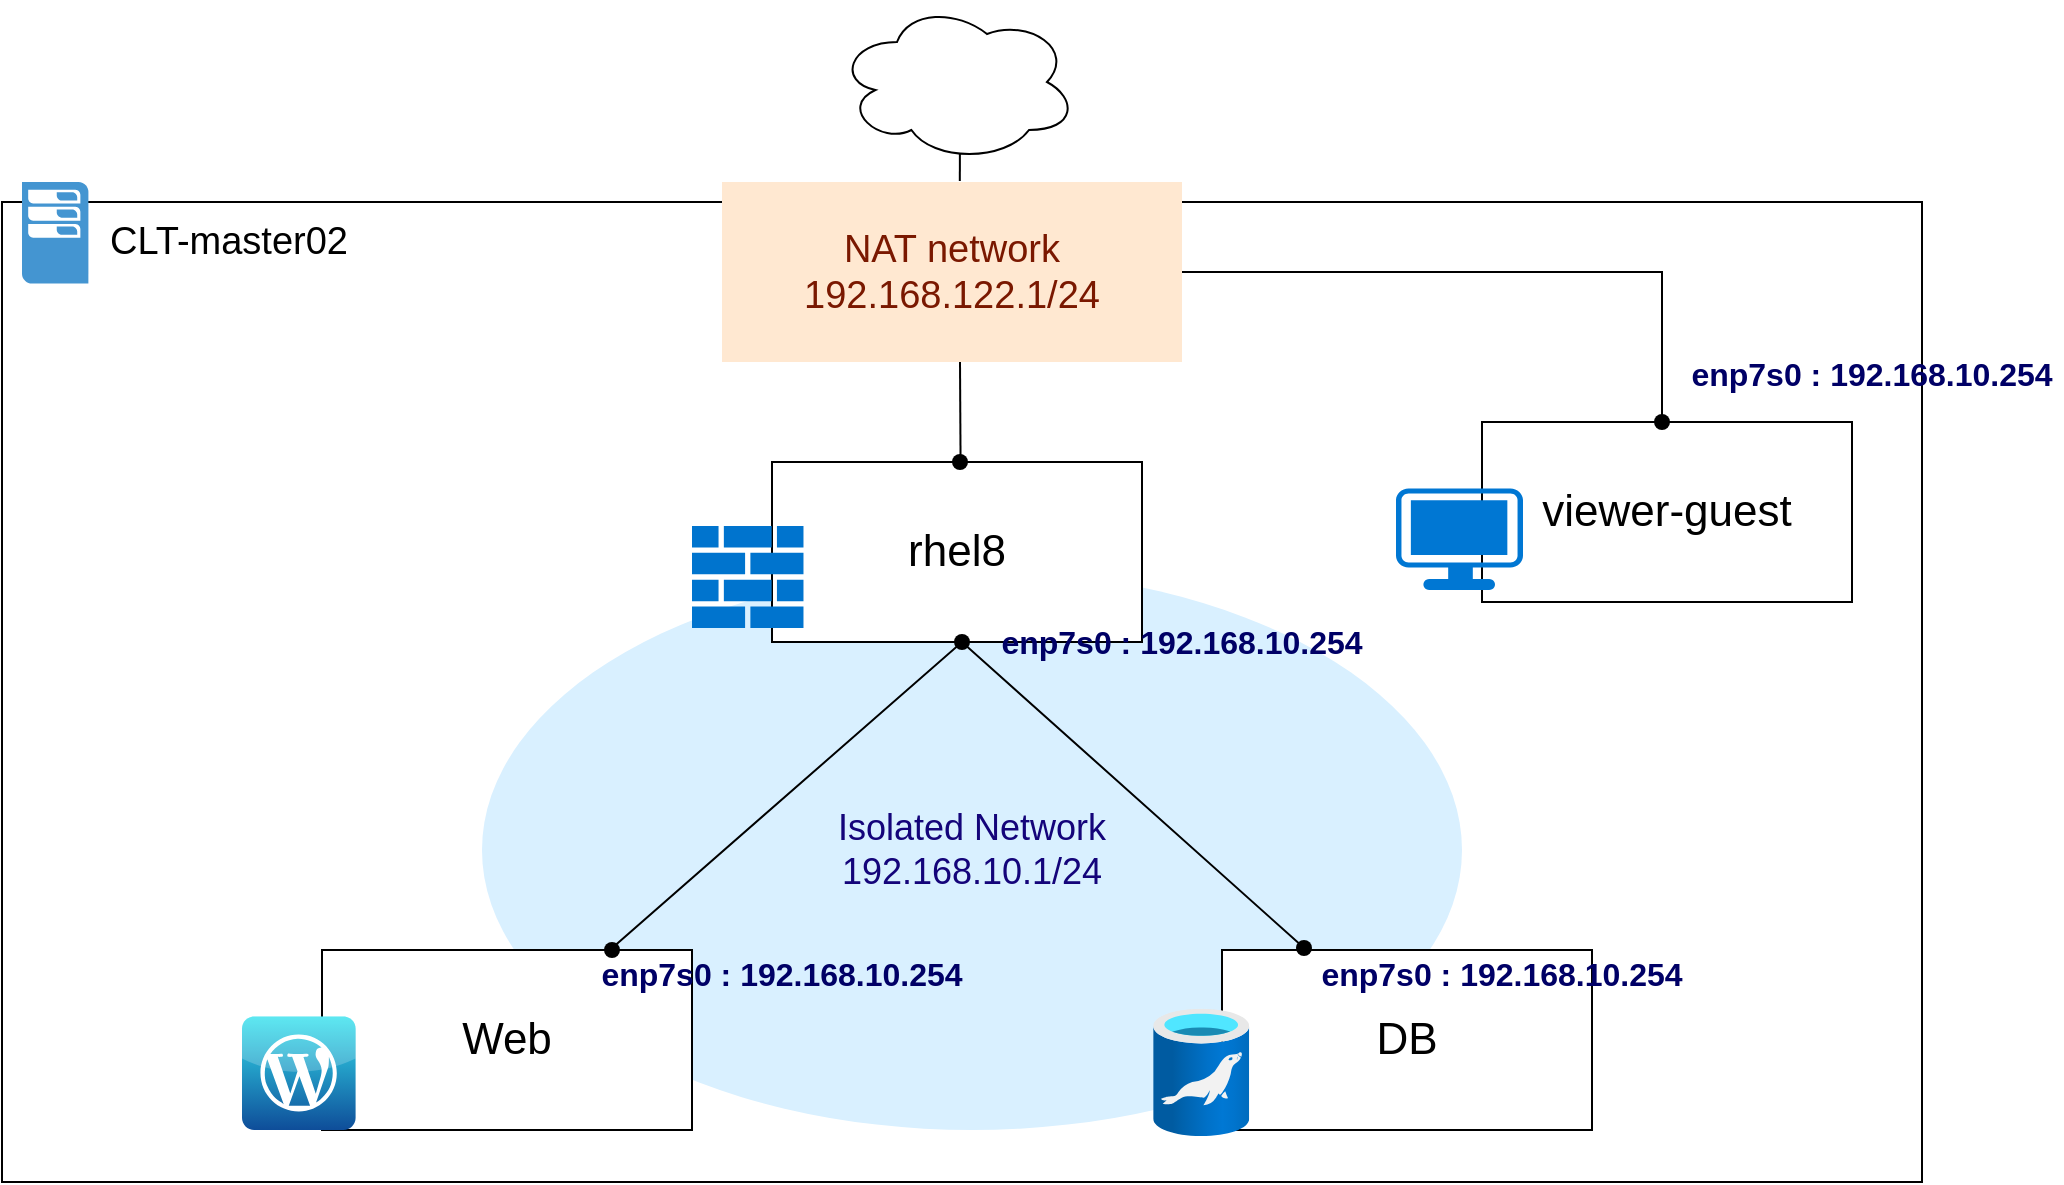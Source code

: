 <mxfile version="20.8.13" type="github">
  <diagram name="페이지-1" id="E3Nfmj0UPKqn4euKRgJr">
    <mxGraphModel dx="1656" dy="818" grid="1" gridSize="10" guides="1" tooltips="1" connect="1" arrows="1" fold="1" page="1" pageScale="1" pageWidth="1169" pageHeight="827" math="0" shadow="0">
      <root>
        <mxCell id="0" />
        <mxCell id="1" style="locked=1;" parent="0" />
        <mxCell id="SxxazjnEcDOOSWcFCbGN-16" value="" style="group" vertex="1" connectable="0" parent="1">
          <mxGeometry x="105" y="170" width="960" height="500" as="geometry" />
        </mxCell>
        <mxCell id="SxxazjnEcDOOSWcFCbGN-1" value="" style="rounded=0;whiteSpace=wrap;html=1;" vertex="1" parent="SxxazjnEcDOOSWcFCbGN-16">
          <mxGeometry y="10" width="960" height="490" as="geometry" />
        </mxCell>
        <mxCell id="SxxazjnEcDOOSWcFCbGN-2" value="" style="pointerEvents=1;shadow=0;dashed=0;html=1;strokeColor=none;fillColor=#4495D1;labelPosition=center;verticalLabelPosition=bottom;verticalAlign=top;align=center;outlineConnect=0;shape=mxgraph.veeam.2d.esx_esxi;" vertex="1" parent="SxxazjnEcDOOSWcFCbGN-16">
          <mxGeometry x="10" width="33.2" height="50.8" as="geometry" />
        </mxCell>
        <mxCell id="SxxazjnEcDOOSWcFCbGN-3" value="&lt;font style=&quot;font-size: 19px;&quot;&gt;CLT-master02&lt;/font&gt;" style="text;html=1;strokeColor=none;fillColor=none;align=center;verticalAlign=middle;whiteSpace=wrap;rounded=0;" vertex="1" parent="SxxazjnEcDOOSWcFCbGN-16">
          <mxGeometry x="50" y="10" width="126.8" height="39.6" as="geometry" />
        </mxCell>
        <mxCell id="SxxazjnEcDOOSWcFCbGN-19" value="0.5" style="locked=1;" parent="0" />
        <mxCell id="SxxazjnEcDOOSWcFCbGN-20" value="&lt;font color=&quot;#14047a&quot; style=&quot;font-size: 18px;&quot;&gt;Isolated Network&lt;br&gt;192.168.10.1/24&lt;/font&gt;" style="ellipse;whiteSpace=wrap;html=1;fillColor=#D9F0FF;strokeColor=none;" vertex="1" parent="SxxazjnEcDOOSWcFCbGN-19">
          <mxGeometry x="345" y="364" width="490" height="280" as="geometry" />
        </mxCell>
        <mxCell id="SxxazjnEcDOOSWcFCbGN-21" value="&lt;font color=&quot;#7a1800&quot;&gt;NAT network&lt;br&gt;192.168.122.1/24&lt;/font&gt;" style="rounded=0;whiteSpace=wrap;html=1;fontSize=19;fontColor=#14047A;fillColor=#FFE8D1;strokeColor=none;" vertex="1" parent="SxxazjnEcDOOSWcFCbGN-19">
          <mxGeometry x="465" y="170" width="230" height="90" as="geometry" />
        </mxCell>
        <mxCell id="SxxazjnEcDOOSWcFCbGN-24" value="line" style="locked=1;" parent="0" />
        <mxCell id="SxxazjnEcDOOSWcFCbGN-26" value="" style="endArrow=none;html=1;rounded=0;fontSize=22;fontColor=#7A1800;" edge="1" parent="SxxazjnEcDOOSWcFCbGN-24" source="SxxazjnEcDOOSWcFCbGN-11" target="SxxazjnEcDOOSWcFCbGN-13">
          <mxGeometry width="50" height="50" relative="1" as="geometry">
            <mxPoint x="615" y="560" as="sourcePoint" />
            <mxPoint x="665" y="510" as="targetPoint" />
            <Array as="points">
              <mxPoint x="585" y="400" />
            </Array>
          </mxGeometry>
        </mxCell>
        <mxCell id="SxxazjnEcDOOSWcFCbGN-27" value="" style="endArrow=none;html=1;rounded=0;fontSize=22;fontColor=#7A1800;exitX=0.534;exitY=0.99;exitDx=0;exitDy=0;exitPerimeter=0;" edge="1" parent="SxxazjnEcDOOSWcFCbGN-24">
          <mxGeometry width="50" height="50" relative="1" as="geometry">
            <mxPoint x="584.79" y="399.1" as="sourcePoint" />
            <mxPoint x="584" y="260" as="targetPoint" />
          </mxGeometry>
        </mxCell>
        <mxCell id="SxxazjnEcDOOSWcFCbGN-28" value="" style="endArrow=none;html=1;rounded=0;fontSize=22;fontColor=#7A1800;" edge="1" parent="SxxazjnEcDOOSWcFCbGN-24" target="SxxazjnEcDOOSWcFCbGN-21">
          <mxGeometry width="50" height="50" relative="1" as="geometry">
            <mxPoint x="935" y="290" as="sourcePoint" />
            <mxPoint x="675" y="360" as="targetPoint" />
            <Array as="points">
              <mxPoint x="935" y="215" />
            </Array>
          </mxGeometry>
        </mxCell>
        <mxCell id="SxxazjnEcDOOSWcFCbGN-29" value="" style="endArrow=none;html=1;rounded=0;fontSize=22;fontColor=#7A1800;exitX=0.517;exitY=-0.005;exitDx=0;exitDy=0;exitPerimeter=0;" edge="1" parent="SxxazjnEcDOOSWcFCbGN-24" source="SxxazjnEcDOOSWcFCbGN-21">
          <mxGeometry width="50" height="50" relative="1" as="geometry">
            <mxPoint x="575" y="160" as="sourcePoint" />
            <mxPoint x="584" y="140" as="targetPoint" />
          </mxGeometry>
        </mxCell>
        <mxCell id="SxxazjnEcDOOSWcFCbGN-8" value="001" style="locked=1;" parent="0" />
        <mxCell id="SxxazjnEcDOOSWcFCbGN-9" value="&lt;font style=&quot;font-size: 22px;&quot;&gt;rhel8&lt;/font&gt;" style="rounded=0;whiteSpace=wrap;html=1;" vertex="1" parent="SxxazjnEcDOOSWcFCbGN-8">
          <mxGeometry x="490" y="310" width="185" height="90" as="geometry" />
        </mxCell>
        <mxCell id="SxxazjnEcDOOSWcFCbGN-10" value="" style="shape=image;html=1;verticalAlign=top;verticalLabelPosition=bottom;labelBackgroundColor=#ffffff;imageAspect=0;aspect=fixed;image=https://cdn1.iconfinder.com/data/icons/Futurosoft%20Icons%200.5.2/128x128/apps/redhat.png" vertex="1" parent="SxxazjnEcDOOSWcFCbGN-8">
          <mxGeometry x="450" y="280" width="59.2" height="59.2" as="geometry" />
        </mxCell>
        <mxCell id="SxxazjnEcDOOSWcFCbGN-11" value="&lt;font style=&quot;font-size: 22px;&quot;&gt;Web&lt;/font&gt;" style="rounded=0;whiteSpace=wrap;html=1;" vertex="1" parent="SxxazjnEcDOOSWcFCbGN-8">
          <mxGeometry x="265" y="554" width="185" height="90" as="geometry" />
        </mxCell>
        <mxCell id="SxxazjnEcDOOSWcFCbGN-12" value="" style="shape=image;html=1;verticalAlign=top;verticalLabelPosition=bottom;labelBackgroundColor=#ffffff;imageAspect=0;aspect=fixed;image=https://cdn1.iconfinder.com/data/icons/Futurosoft%20Icons%200.5.2/128x128/apps/redhat.png" vertex="1" parent="SxxazjnEcDOOSWcFCbGN-8">
          <mxGeometry x="225" y="524" width="59.2" height="59.2" as="geometry" />
        </mxCell>
        <mxCell id="SxxazjnEcDOOSWcFCbGN-13" value="&lt;font style=&quot;font-size: 22px;&quot;&gt;DB&lt;/font&gt;" style="rounded=0;whiteSpace=wrap;html=1;" vertex="1" parent="SxxazjnEcDOOSWcFCbGN-8">
          <mxGeometry x="715" y="554" width="185" height="90" as="geometry" />
        </mxCell>
        <mxCell id="SxxazjnEcDOOSWcFCbGN-14" value="" style="shape=image;html=1;verticalAlign=top;verticalLabelPosition=bottom;labelBackgroundColor=#ffffff;imageAspect=0;aspect=fixed;image=https://cdn1.iconfinder.com/data/icons/Futurosoft%20Icons%200.5.2/128x128/apps/redhat.png" vertex="1" parent="SxxazjnEcDOOSWcFCbGN-8">
          <mxGeometry x="675" y="524" width="59.2" height="59.2" as="geometry" />
        </mxCell>
        <mxCell id="SxxazjnEcDOOSWcFCbGN-22" value="&lt;font style=&quot;font-size: 22px;&quot;&gt;viewer-guest&lt;/font&gt;" style="rounded=0;whiteSpace=wrap;html=1;" vertex="1" parent="SxxazjnEcDOOSWcFCbGN-8">
          <mxGeometry x="845" y="290" width="185" height="90" as="geometry" />
        </mxCell>
        <mxCell id="SxxazjnEcDOOSWcFCbGN-23" value="" style="shape=image;html=1;verticalAlign=top;verticalLabelPosition=bottom;labelBackgroundColor=#ffffff;imageAspect=0;aspect=fixed;image=https://cdn1.iconfinder.com/data/icons/Futurosoft%20Icons%200.5.2/128x128/apps/redhat.png" vertex="1" parent="SxxazjnEcDOOSWcFCbGN-8">
          <mxGeometry x="805" y="260" width="59.2" height="59.2" as="geometry" />
        </mxCell>
        <mxCell id="SxxazjnEcDOOSWcFCbGN-30" value="" style="aspect=fixed;html=1;points=[];align=center;image;fontSize=12;image=img/lib/azure2/databases/Azure_Database_MariaDB_Server.svg;fontColor=#7A1800;fillColor=#FFE8D1;" vertex="1" parent="SxxazjnEcDOOSWcFCbGN-8">
          <mxGeometry x="680.6" y="583.2" width="48" height="64" as="geometry" />
        </mxCell>
        <mxCell id="SxxazjnEcDOOSWcFCbGN-31" value="" style="dashed=0;outlineConnect=0;html=1;align=center;labelPosition=center;verticalLabelPosition=bottom;verticalAlign=top;shape=mxgraph.webicons.wordpress_2;fillColor=#35E2EE;gradientColor=#0E4D99;fontSize=22;fontColor=#7A1800;" vertex="1" parent="SxxazjnEcDOOSWcFCbGN-8">
          <mxGeometry x="225" y="587.2" width="56.8" height="56.8" as="geometry" />
        </mxCell>
        <mxCell id="SxxazjnEcDOOSWcFCbGN-32" value="" style="sketch=0;pointerEvents=1;shadow=0;dashed=0;html=1;strokeColor=none;labelPosition=center;verticalLabelPosition=bottom;verticalAlign=top;outlineConnect=0;align=center;shape=mxgraph.office.concepts.firewall;fillColor=#0074ce;fontSize=22;fontColor=#7A1800;" vertex="1" parent="SxxazjnEcDOOSWcFCbGN-8">
          <mxGeometry x="450" y="342" width="55.74" height="51" as="geometry" />
        </mxCell>
        <mxCell id="SxxazjnEcDOOSWcFCbGN-33" value="" style="points=[[0.03,0.03,0],[0.5,0,0],[0.97,0.03,0],[1,0.4,0],[0.97,0.745,0],[0.5,1,0],[0.03,0.745,0],[0,0.4,0]];verticalLabelPosition=bottom;sketch=0;html=1;verticalAlign=top;aspect=fixed;align=center;pointerEvents=1;shape=mxgraph.cisco19.workstation;fillColor=#0077d3;strokeColor=none;fontSize=22;fontColor=#7A1800;" vertex="1" parent="SxxazjnEcDOOSWcFCbGN-8">
          <mxGeometry x="802" y="323.2" width="63.5" height="50.8" as="geometry" />
        </mxCell>
        <mxCell id="SxxazjnEcDOOSWcFCbGN-34" value="" style="ellipse;shape=cloud;whiteSpace=wrap;html=1;fontSize=22;fontColor=#7A1800;fillColor=#FFFFFF;" vertex="1" parent="SxxazjnEcDOOSWcFCbGN-8">
          <mxGeometry x="522.5" y="80" width="120" height="80" as="geometry" />
        </mxCell>
        <mxCell id="SxxazjnEcDOOSWcFCbGN-49" value="txt" style="" parent="0" />
        <mxCell id="SxxazjnEcDOOSWcFCbGN-50" value="&lt;font color=&quot;#000066&quot; style=&quot;font-size: 16px;&quot;&gt;&lt;b&gt;enp7s0 : 192.168.10.254&lt;/b&gt;&lt;/font&gt;" style="text;html=1;strokeColor=none;fillColor=none;align=center;verticalAlign=middle;whiteSpace=wrap;rounded=0;fontSize=22;fontColor=#7A1800;labelBorderColor=none;" vertex="1" parent="SxxazjnEcDOOSWcFCbGN-49">
          <mxGeometry x="600" y="384" width="190" height="30" as="geometry" />
        </mxCell>
        <mxCell id="SxxazjnEcDOOSWcFCbGN-51" value="&lt;font color=&quot;#000066&quot; style=&quot;font-size: 16px;&quot;&gt;&lt;b&gt;enp7s0 : 192.168.10.254&lt;/b&gt;&lt;/font&gt;" style="text;html=1;strokeColor=none;fillColor=none;align=center;verticalAlign=middle;whiteSpace=wrap;rounded=0;fontSize=22;fontColor=#7A1800;" vertex="1" parent="SxxazjnEcDOOSWcFCbGN-49">
          <mxGeometry x="400" y="550" width="190" height="30" as="geometry" />
        </mxCell>
        <mxCell id="SxxazjnEcDOOSWcFCbGN-52" value="&lt;font color=&quot;#000066&quot; style=&quot;font-size: 16px;&quot;&gt;&lt;b&gt;enp7s0 : 192.168.10.254&lt;/b&gt;&lt;/font&gt;" style="text;html=1;strokeColor=none;fillColor=none;align=center;verticalAlign=middle;whiteSpace=wrap;rounded=0;fontSize=22;fontColor=#7A1800;" vertex="1" parent="SxxazjnEcDOOSWcFCbGN-49">
          <mxGeometry x="760" y="550" width="190" height="30" as="geometry" />
        </mxCell>
        <mxCell id="SxxazjnEcDOOSWcFCbGN-53" value="" style="shape=waypoint;sketch=0;fillStyle=solid;size=6;pointerEvents=1;points=[];fillColor=#021926;resizable=0;rotatable=0;perimeter=centerPerimeter;snapToPoint=1;rounded=0;labelBorderColor=none;strokeColor=default;strokeWidth=2;fontSize=16;fontColor=#000066;" vertex="1" parent="SxxazjnEcDOOSWcFCbGN-49">
          <mxGeometry x="575" y="390" width="20" height="20" as="geometry" />
        </mxCell>
        <mxCell id="SxxazjnEcDOOSWcFCbGN-54" value="" style="shape=waypoint;sketch=0;fillStyle=solid;size=6;pointerEvents=1;points=[];fillColor=#021926;resizable=0;rotatable=0;perimeter=centerPerimeter;snapToPoint=1;rounded=0;labelBorderColor=none;strokeColor=default;strokeWidth=2;fontSize=16;fontColor=#000066;" vertex="1" parent="SxxazjnEcDOOSWcFCbGN-49">
          <mxGeometry x="574" y="300" width="20" height="20" as="geometry" />
        </mxCell>
        <mxCell id="SxxazjnEcDOOSWcFCbGN-55" value="" style="shape=waypoint;sketch=0;fillStyle=solid;size=6;pointerEvents=1;points=[];fillColor=none;resizable=0;rotatable=0;perimeter=centerPerimeter;snapToPoint=1;rounded=0;labelBorderColor=none;strokeColor=default;strokeWidth=2;fontSize=16;fontColor=#000066;" vertex="1" parent="SxxazjnEcDOOSWcFCbGN-49">
          <mxGeometry x="400" y="544" width="20" height="20" as="geometry" />
        </mxCell>
        <mxCell id="SxxazjnEcDOOSWcFCbGN-56" value="" style="shape=waypoint;sketch=0;fillStyle=solid;size=6;pointerEvents=1;points=[];fillColor=none;resizable=0;rotatable=0;perimeter=centerPerimeter;snapToPoint=1;rounded=0;labelBorderColor=none;strokeColor=default;strokeWidth=2;fontSize=16;fontColor=#000066;" vertex="1" parent="SxxazjnEcDOOSWcFCbGN-49">
          <mxGeometry x="746" y="543" width="20" height="20" as="geometry" />
        </mxCell>
        <mxCell id="SxxazjnEcDOOSWcFCbGN-57" value="" style="shape=waypoint;sketch=0;fillStyle=solid;size=6;pointerEvents=1;points=[];fillColor=#021926;resizable=0;rotatable=0;perimeter=centerPerimeter;snapToPoint=1;rounded=0;labelBorderColor=none;strokeColor=default;strokeWidth=2;fontSize=16;fontColor=#000066;" vertex="1" parent="SxxazjnEcDOOSWcFCbGN-49">
          <mxGeometry x="925" y="280" width="20" height="20" as="geometry" />
        </mxCell>
        <mxCell id="SxxazjnEcDOOSWcFCbGN-58" value="&lt;font color=&quot;#000066&quot; style=&quot;font-size: 16px;&quot;&gt;&lt;b&gt;enp7s0 : 192.168.10.254&lt;/b&gt;&lt;/font&gt;" style="text;html=1;strokeColor=none;fillColor=none;align=center;verticalAlign=middle;whiteSpace=wrap;rounded=0;fontSize=22;fontColor=#7A1800;" vertex="1" parent="SxxazjnEcDOOSWcFCbGN-49">
          <mxGeometry x="945" y="250" width="190" height="30" as="geometry" />
        </mxCell>
      </root>
    </mxGraphModel>
  </diagram>
</mxfile>
